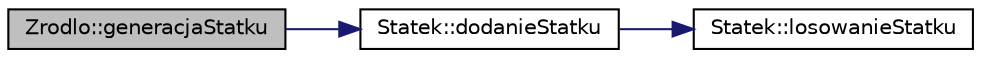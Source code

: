 digraph "Zrodlo::generacjaStatku"
{
  edge [fontname="Helvetica",fontsize="10",labelfontname="Helvetica",labelfontsize="10"];
  node [fontname="Helvetica",fontsize="10",shape=record];
  rankdir="LR";
  Node1 [label="Zrodlo::generacjaStatku",height=0.2,width=0.4,color="black", fillcolor="grey75", style="filled", fontcolor="black"];
  Node1 -> Node2 [color="midnightblue",fontsize="10",style="solid",fontname="Helvetica"];
  Node2 [label="Statek::dodanieStatku",height=0.2,width=0.4,color="black", fillcolor="white", style="filled",URL="$class_statek.html#a2fadfeb1727e74eff8c70abca62a5c29",tooltip="Dodanie statku (obiekt przyjmuje wartosci) "];
  Node2 -> Node3 [color="midnightblue",fontsize="10",style="solid",fontname="Helvetica"];
  Node3 [label="Statek::losowanieStatku",height=0.2,width=0.4,color="black", fillcolor="white", style="filled",URL="$class_statek.html#a779dc2d86b04179db2e39828835d0ae5",tooltip="Losowanie statku. "];
}

